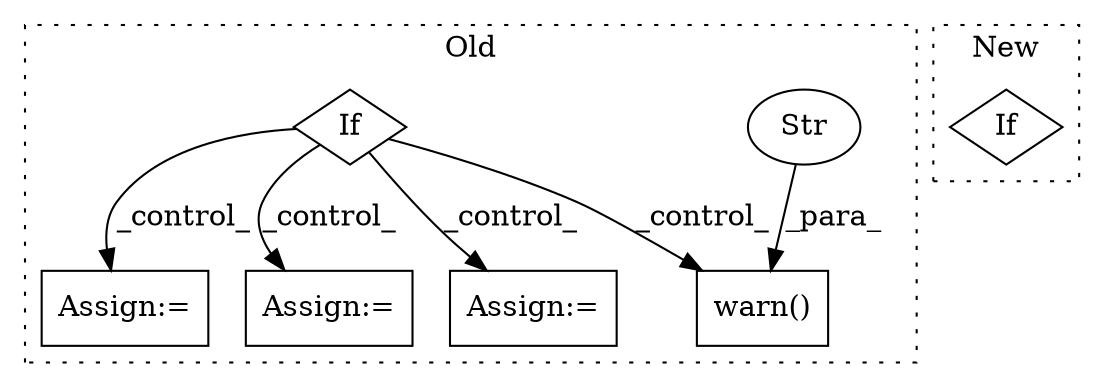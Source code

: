 digraph G {
subgraph cluster0 {
1 [label="warn()" a="75" s="5484,5579" l="29,14" shape="box"];
3 [label="Str" a="66" s="5513" l="66" shape="ellipse"];
4 [label="If" a="96" s="4948" l="3" shape="diamond"];
5 [label="Assign:=" a="68" s="5630" l="3" shape="box"];
6 [label="Assign:=" a="68" s="5227" l="3" shape="box"];
7 [label="Assign:=" a="68" s="5694" l="3" shape="box"];
label = "Old";
style="dotted";
}
subgraph cluster1 {
2 [label="If" a="96" s="6777" l="3" shape="diamond"];
label = "New";
style="dotted";
}
3 -> 1 [label="_para_"];
4 -> 5 [label="_control_"];
4 -> 7 [label="_control_"];
4 -> 1 [label="_control_"];
4 -> 6 [label="_control_"];
}